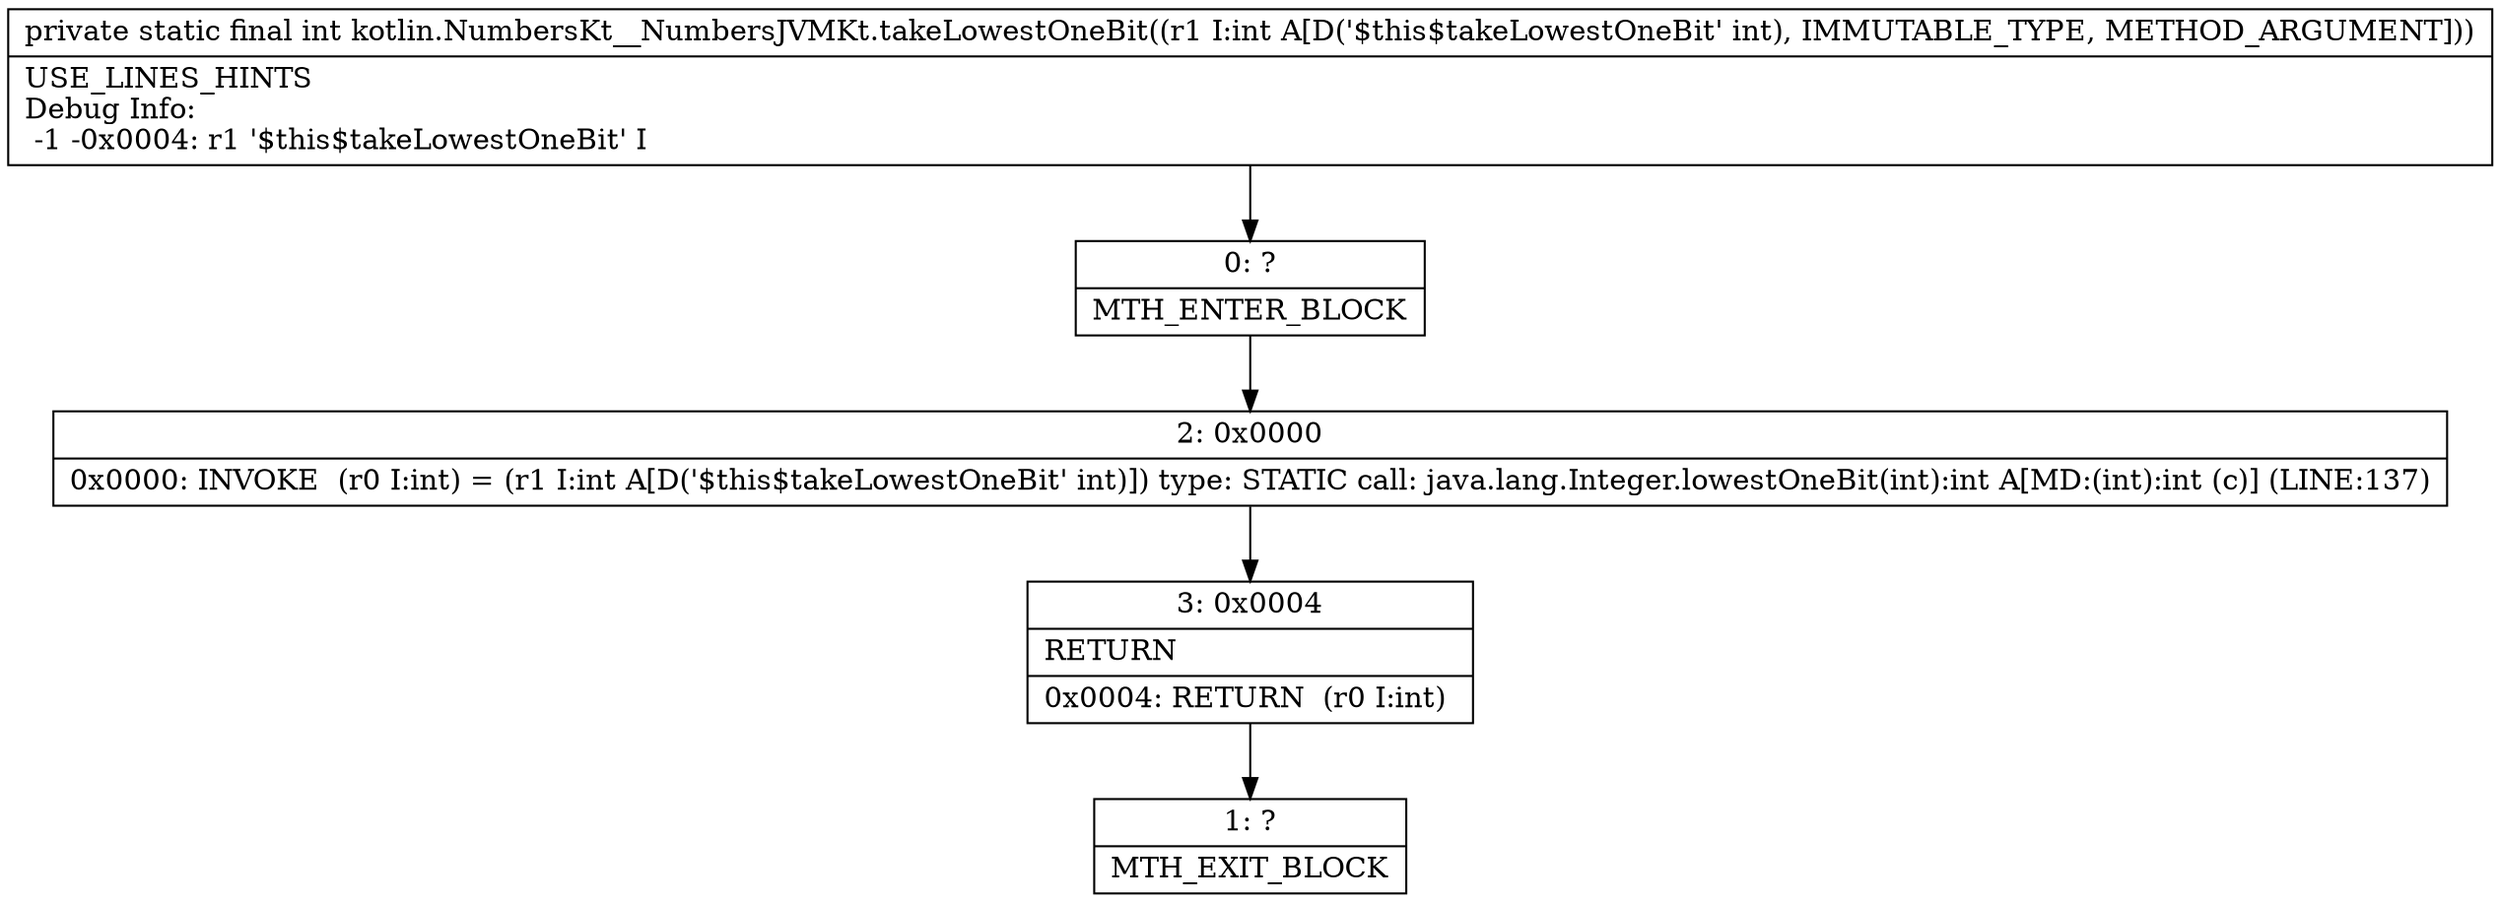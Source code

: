 digraph "CFG forkotlin.NumbersKt__NumbersJVMKt.takeLowestOneBit(I)I" {
Node_0 [shape=record,label="{0\:\ ?|MTH_ENTER_BLOCK\l}"];
Node_2 [shape=record,label="{2\:\ 0x0000|0x0000: INVOKE  (r0 I:int) = (r1 I:int A[D('$this$takeLowestOneBit' int)]) type: STATIC call: java.lang.Integer.lowestOneBit(int):int A[MD:(int):int (c)] (LINE:137)\l}"];
Node_3 [shape=record,label="{3\:\ 0x0004|RETURN\l|0x0004: RETURN  (r0 I:int) \l}"];
Node_1 [shape=record,label="{1\:\ ?|MTH_EXIT_BLOCK\l}"];
MethodNode[shape=record,label="{private static final int kotlin.NumbersKt__NumbersJVMKt.takeLowestOneBit((r1 I:int A[D('$this$takeLowestOneBit' int), IMMUTABLE_TYPE, METHOD_ARGUMENT]))  | USE_LINES_HINTS\lDebug Info:\l  \-1 \-0x0004: r1 '$this$takeLowestOneBit' I\l}"];
MethodNode -> Node_0;Node_0 -> Node_2;
Node_2 -> Node_3;
Node_3 -> Node_1;
}

